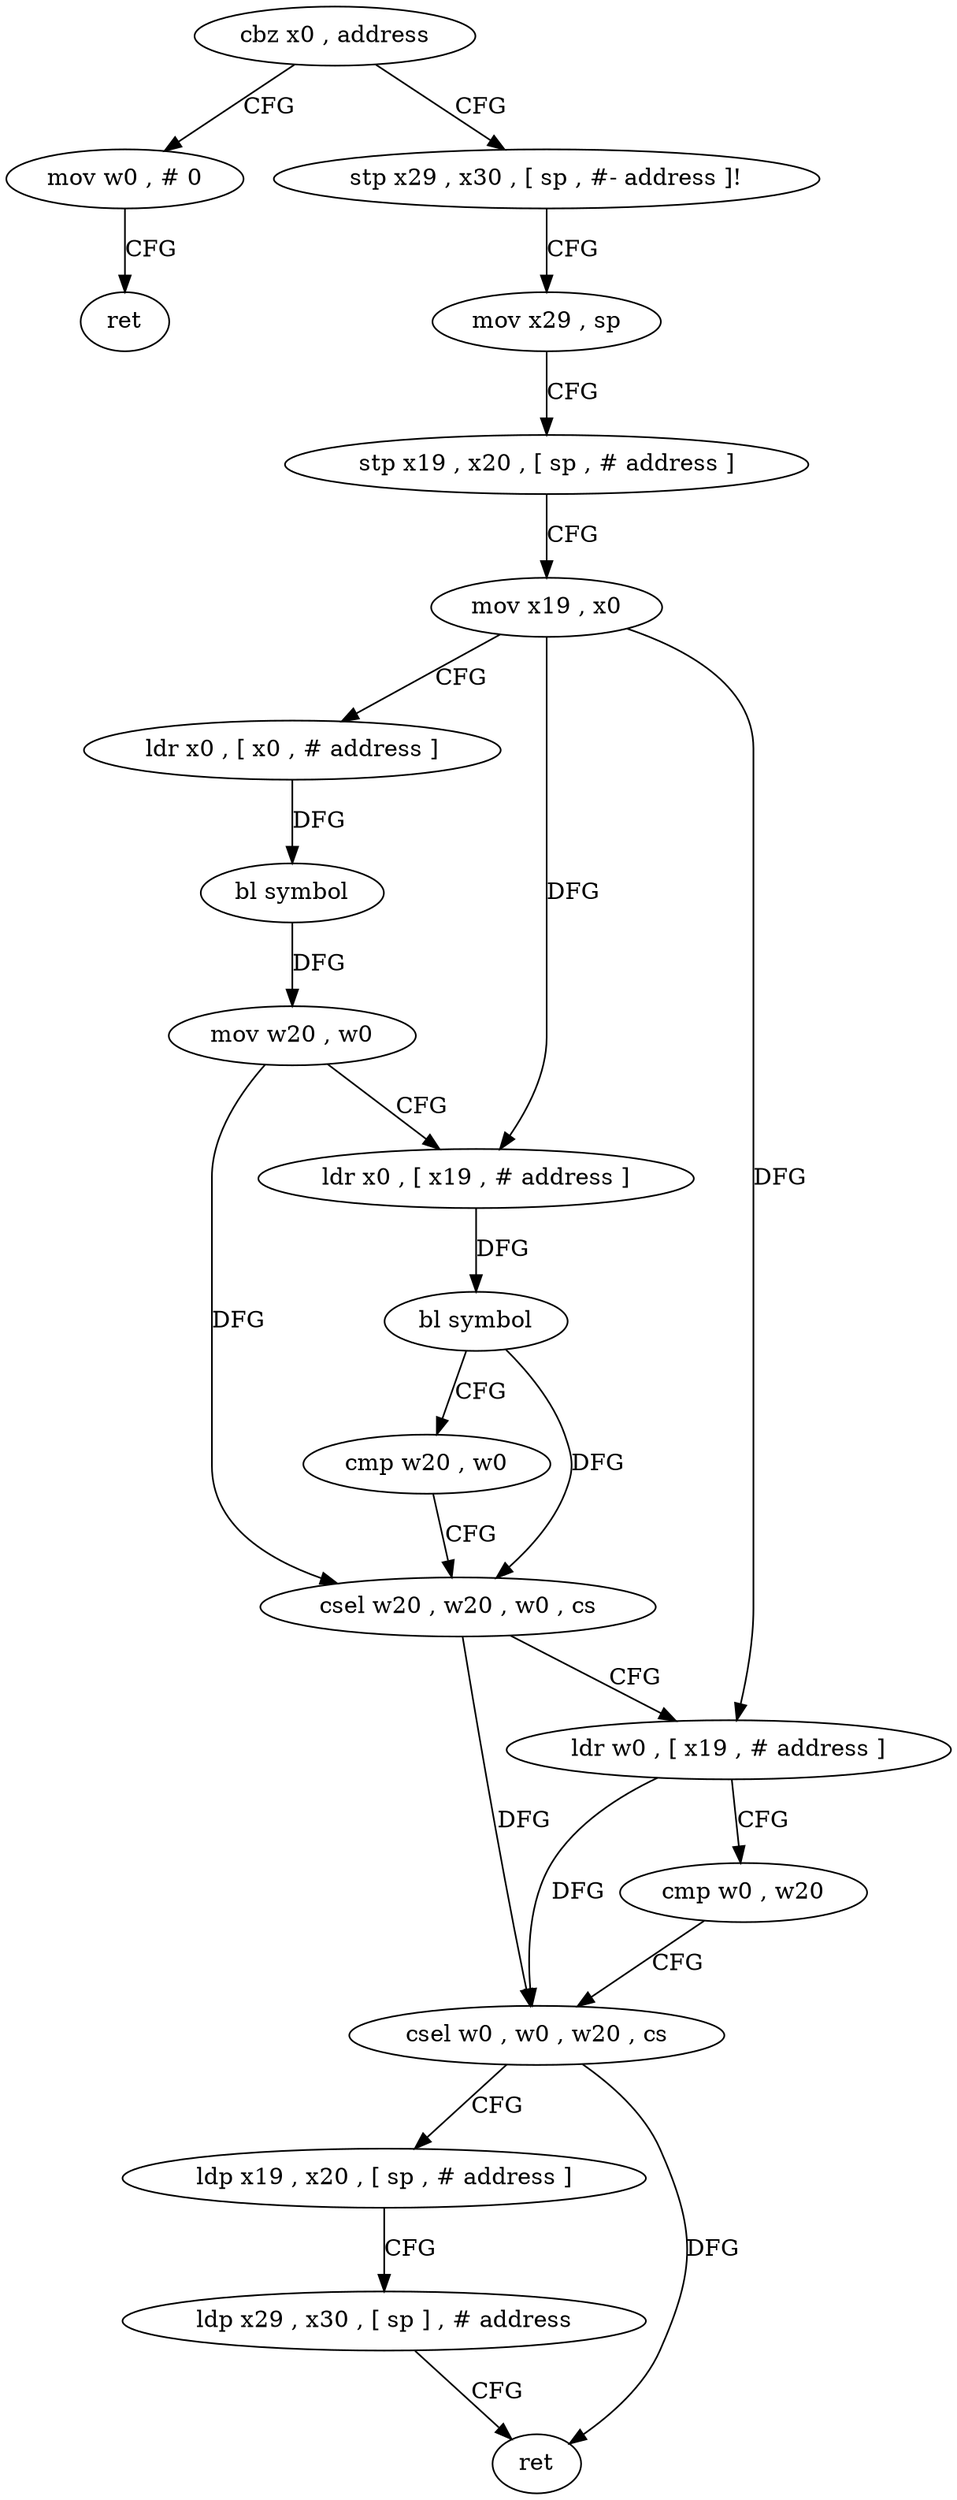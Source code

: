 digraph "func" {
"4221196" [label = "cbz x0 , address" ]
"4221268" [label = "mov w0 , # 0" ]
"4221200" [label = "stp x29 , x30 , [ sp , #- address ]!" ]
"4221272" [label = "ret" ]
"4221204" [label = "mov x29 , sp" ]
"4221208" [label = "stp x19 , x20 , [ sp , # address ]" ]
"4221212" [label = "mov x19 , x0" ]
"4221216" [label = "ldr x0 , [ x0 , # address ]" ]
"4221220" [label = "bl symbol" ]
"4221224" [label = "mov w20 , w0" ]
"4221228" [label = "ldr x0 , [ x19 , # address ]" ]
"4221232" [label = "bl symbol" ]
"4221236" [label = "cmp w20 , w0" ]
"4221240" [label = "csel w20 , w20 , w0 , cs" ]
"4221244" [label = "ldr w0 , [ x19 , # address ]" ]
"4221248" [label = "cmp w0 , w20" ]
"4221252" [label = "csel w0 , w0 , w20 , cs" ]
"4221256" [label = "ldp x19 , x20 , [ sp , # address ]" ]
"4221260" [label = "ldp x29 , x30 , [ sp ] , # address" ]
"4221264" [label = "ret" ]
"4221196" -> "4221268" [ label = "CFG" ]
"4221196" -> "4221200" [ label = "CFG" ]
"4221268" -> "4221272" [ label = "CFG" ]
"4221200" -> "4221204" [ label = "CFG" ]
"4221204" -> "4221208" [ label = "CFG" ]
"4221208" -> "4221212" [ label = "CFG" ]
"4221212" -> "4221216" [ label = "CFG" ]
"4221212" -> "4221228" [ label = "DFG" ]
"4221212" -> "4221244" [ label = "DFG" ]
"4221216" -> "4221220" [ label = "DFG" ]
"4221220" -> "4221224" [ label = "DFG" ]
"4221224" -> "4221228" [ label = "CFG" ]
"4221224" -> "4221240" [ label = "DFG" ]
"4221228" -> "4221232" [ label = "DFG" ]
"4221232" -> "4221236" [ label = "CFG" ]
"4221232" -> "4221240" [ label = "DFG" ]
"4221236" -> "4221240" [ label = "CFG" ]
"4221240" -> "4221244" [ label = "CFG" ]
"4221240" -> "4221252" [ label = "DFG" ]
"4221244" -> "4221248" [ label = "CFG" ]
"4221244" -> "4221252" [ label = "DFG" ]
"4221248" -> "4221252" [ label = "CFG" ]
"4221252" -> "4221256" [ label = "CFG" ]
"4221252" -> "4221264" [ label = "DFG" ]
"4221256" -> "4221260" [ label = "CFG" ]
"4221260" -> "4221264" [ label = "CFG" ]
}
